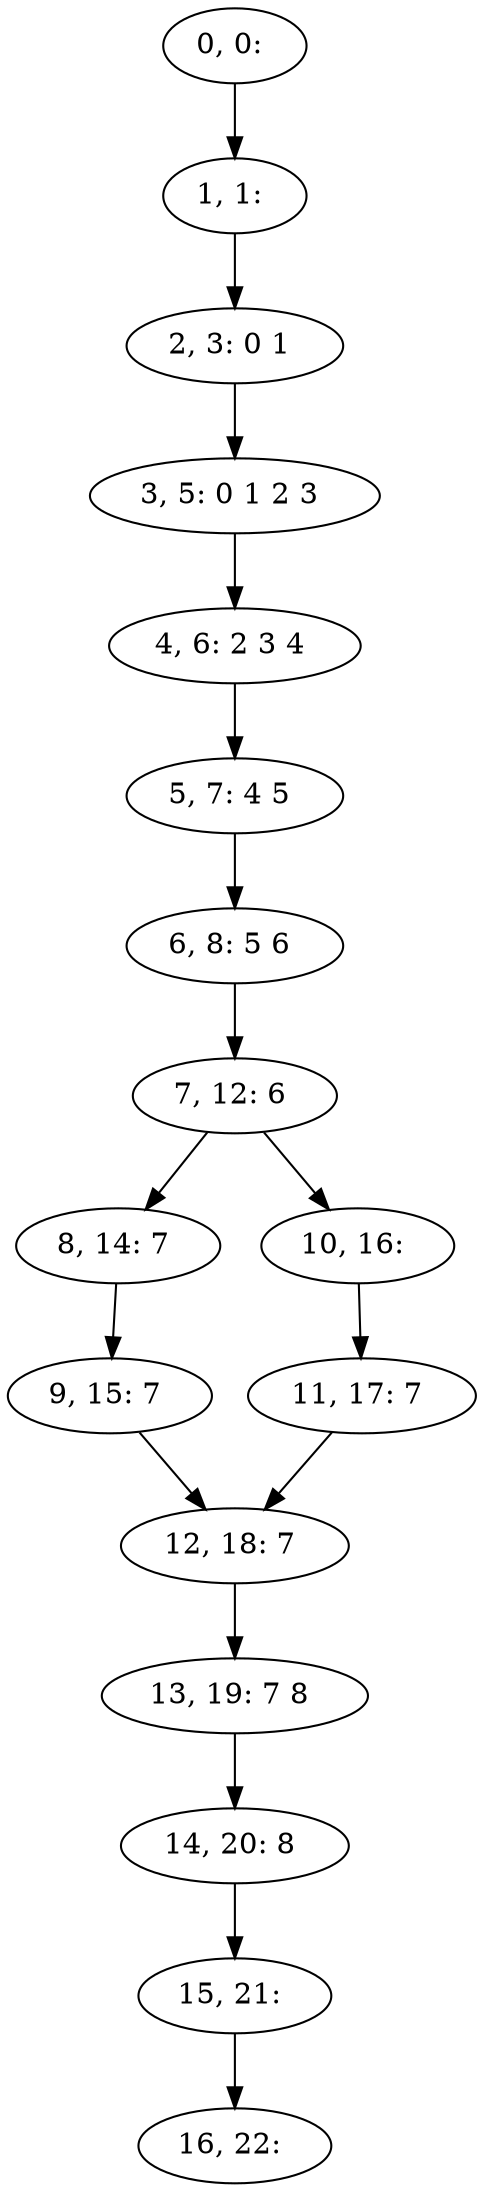 digraph G {
0[label="0, 0: "];
1[label="1, 1: "];
2[label="2, 3: 0 1 "];
3[label="3, 5: 0 1 2 3 "];
4[label="4, 6: 2 3 4 "];
5[label="5, 7: 4 5 "];
6[label="6, 8: 5 6 "];
7[label="7, 12: 6 "];
8[label="8, 14: 7 "];
9[label="9, 15: 7 "];
10[label="10, 16: "];
11[label="11, 17: 7 "];
12[label="12, 18: 7 "];
13[label="13, 19: 7 8 "];
14[label="14, 20: 8 "];
15[label="15, 21: "];
16[label="16, 22: "];
0->1 ;
1->2 ;
2->3 ;
3->4 ;
4->5 ;
5->6 ;
6->7 ;
7->8 ;
7->10 ;
8->9 ;
9->12 ;
10->11 ;
11->12 ;
12->13 ;
13->14 ;
14->15 ;
15->16 ;
}
